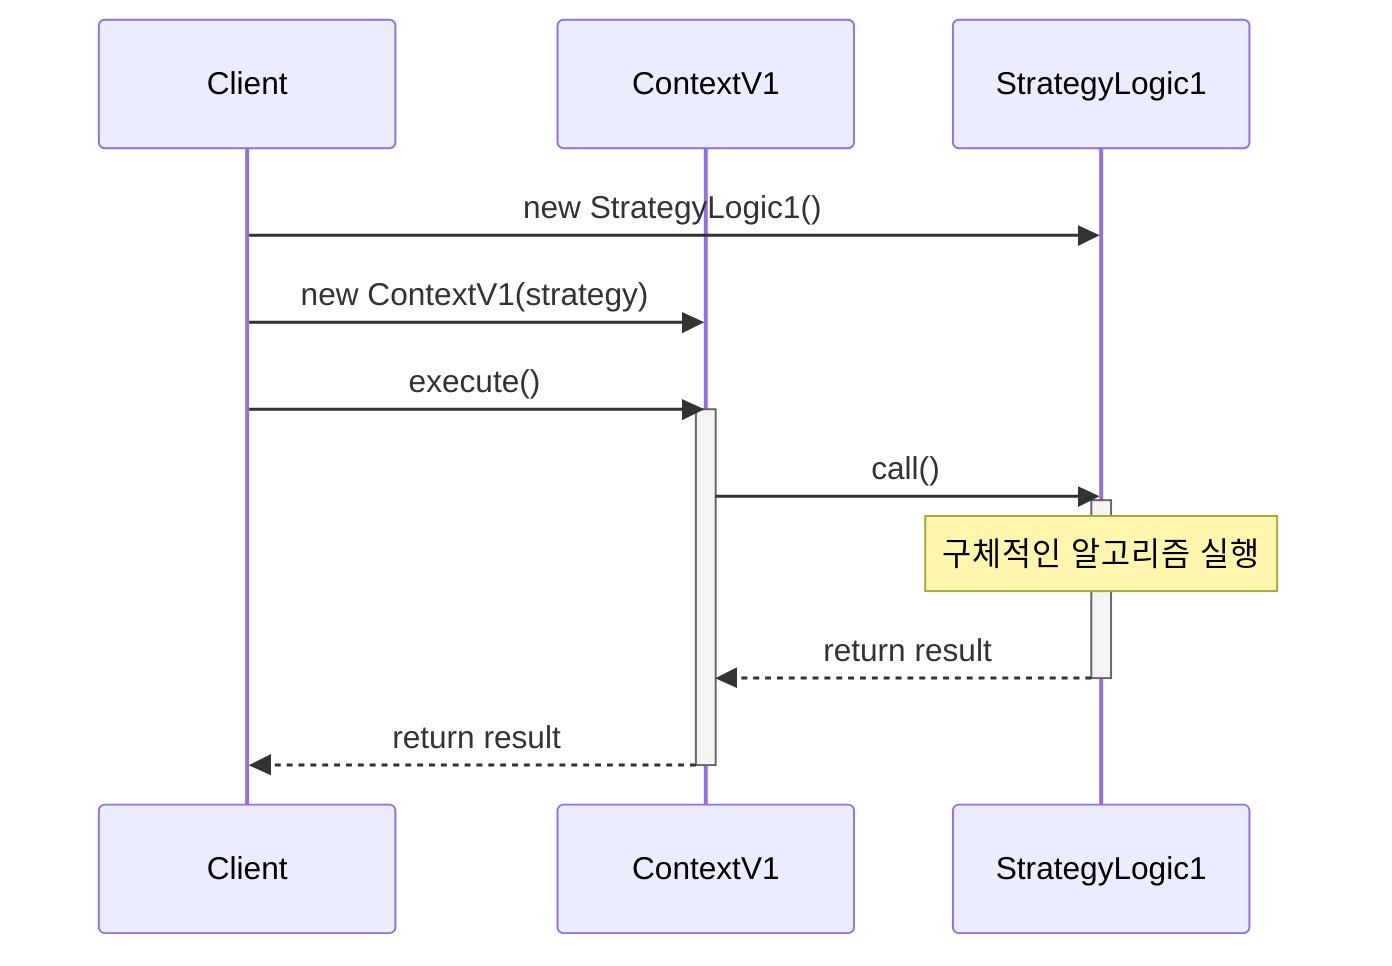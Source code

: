 sequenceDiagram
    participant Client
    participant Context as ContextV1
    participant ConcreteStrategy as StrategyLogic1
    
    Client->>ConcreteStrategy: new StrategyLogic1()
    Client->>Context: new ContextV1(strategy)
    Client->>Context: execute()
    
    activate Context
    Context->>ConcreteStrategy: call()
    
    activate ConcreteStrategy
    Note over ConcreteStrategy: 구체적인 알고리즘 실행
    ConcreteStrategy-->>Context: return result
    deactivate ConcreteStrategy
    
    Context-->>Client: return result
    deactivate Context